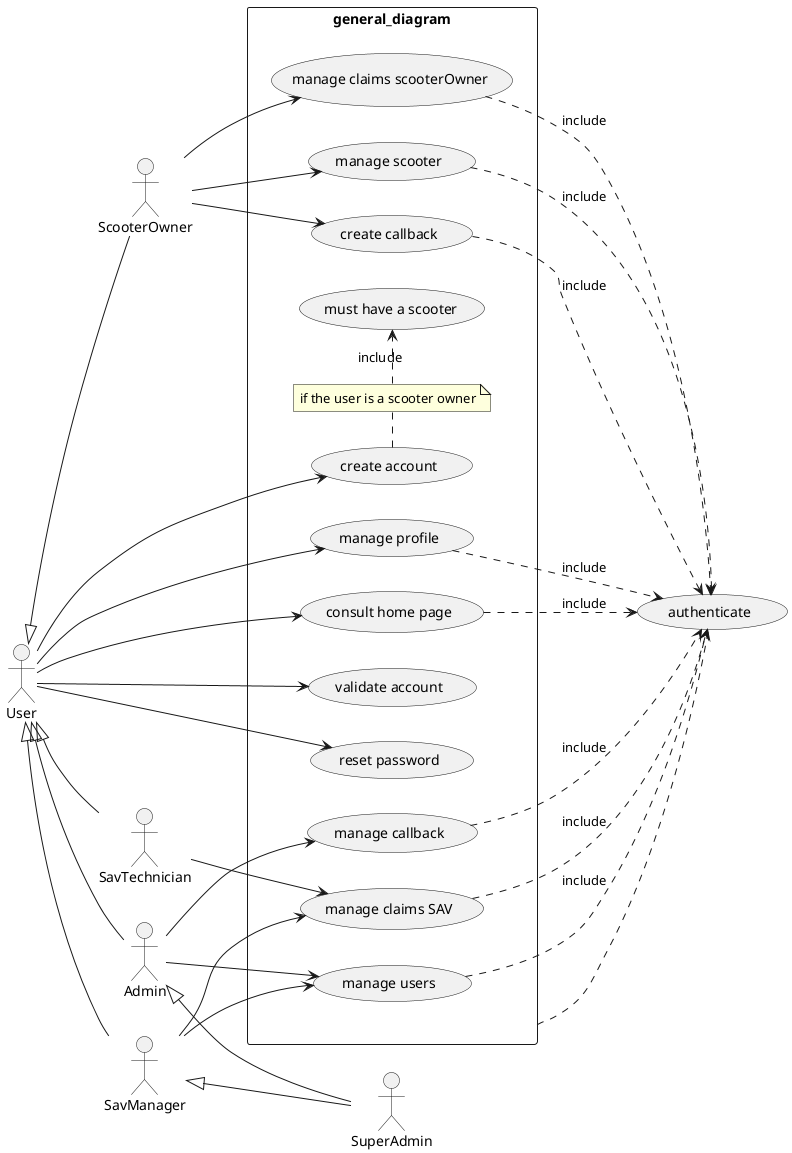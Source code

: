 @startuml general_diagram
skinparam packageStyle rect
skinparam shadowing false

actor User as u 
actor SuperAdmin as sa
actor Admin as a
actor SavManager as sm
actor SavTechnician as st
actor ScooterOwner as so

u <|-- a
u <|-- sm
u <|-- st
u <|-- so
    package general_diagram {
        ( consult home page ) as chp
        ( create account ) as ca
        ( validate account ) as va
        ( reset password ) as rp 
        ( manage profile ) as mp
        ( must have a scooter) as haveScooter
        ( manage scooter ) as ms
        ( manage claims SAV ) as mc 
        ( manage claims scooterOwner ) as mcso
        ( manage users ) as mu
		( create callback ) as cc
		( manage callback ) as mcb
        note "if the user is a scooter owner" as n2
    }
    ' package auths {
        ( authenticate ) as auth
    ' }
    general_diagram .. auth
    left to right direction
        u --> chp
        u --> ca
        u --> va
        u --> rp
        u --> mp
        sm --> mc
        st --> mc
        so --> mcso
        sm --> mu
        a --> mu
        a <|-- sa
        so --> ms
        sm <|-- sa
		so --> cc
		a --> mcb
        
' ----------------------------- includes
        ca . n2 
        n2 .> haveScooter: include 
        mp .> auth: include 
        mc .> auth: include
        mcso .> auth: include
        mu .> auth: include
        ms .> auth: include
		cc .> auth: include
		mcb .> auth: include
        chp .> auth: include
@enduml